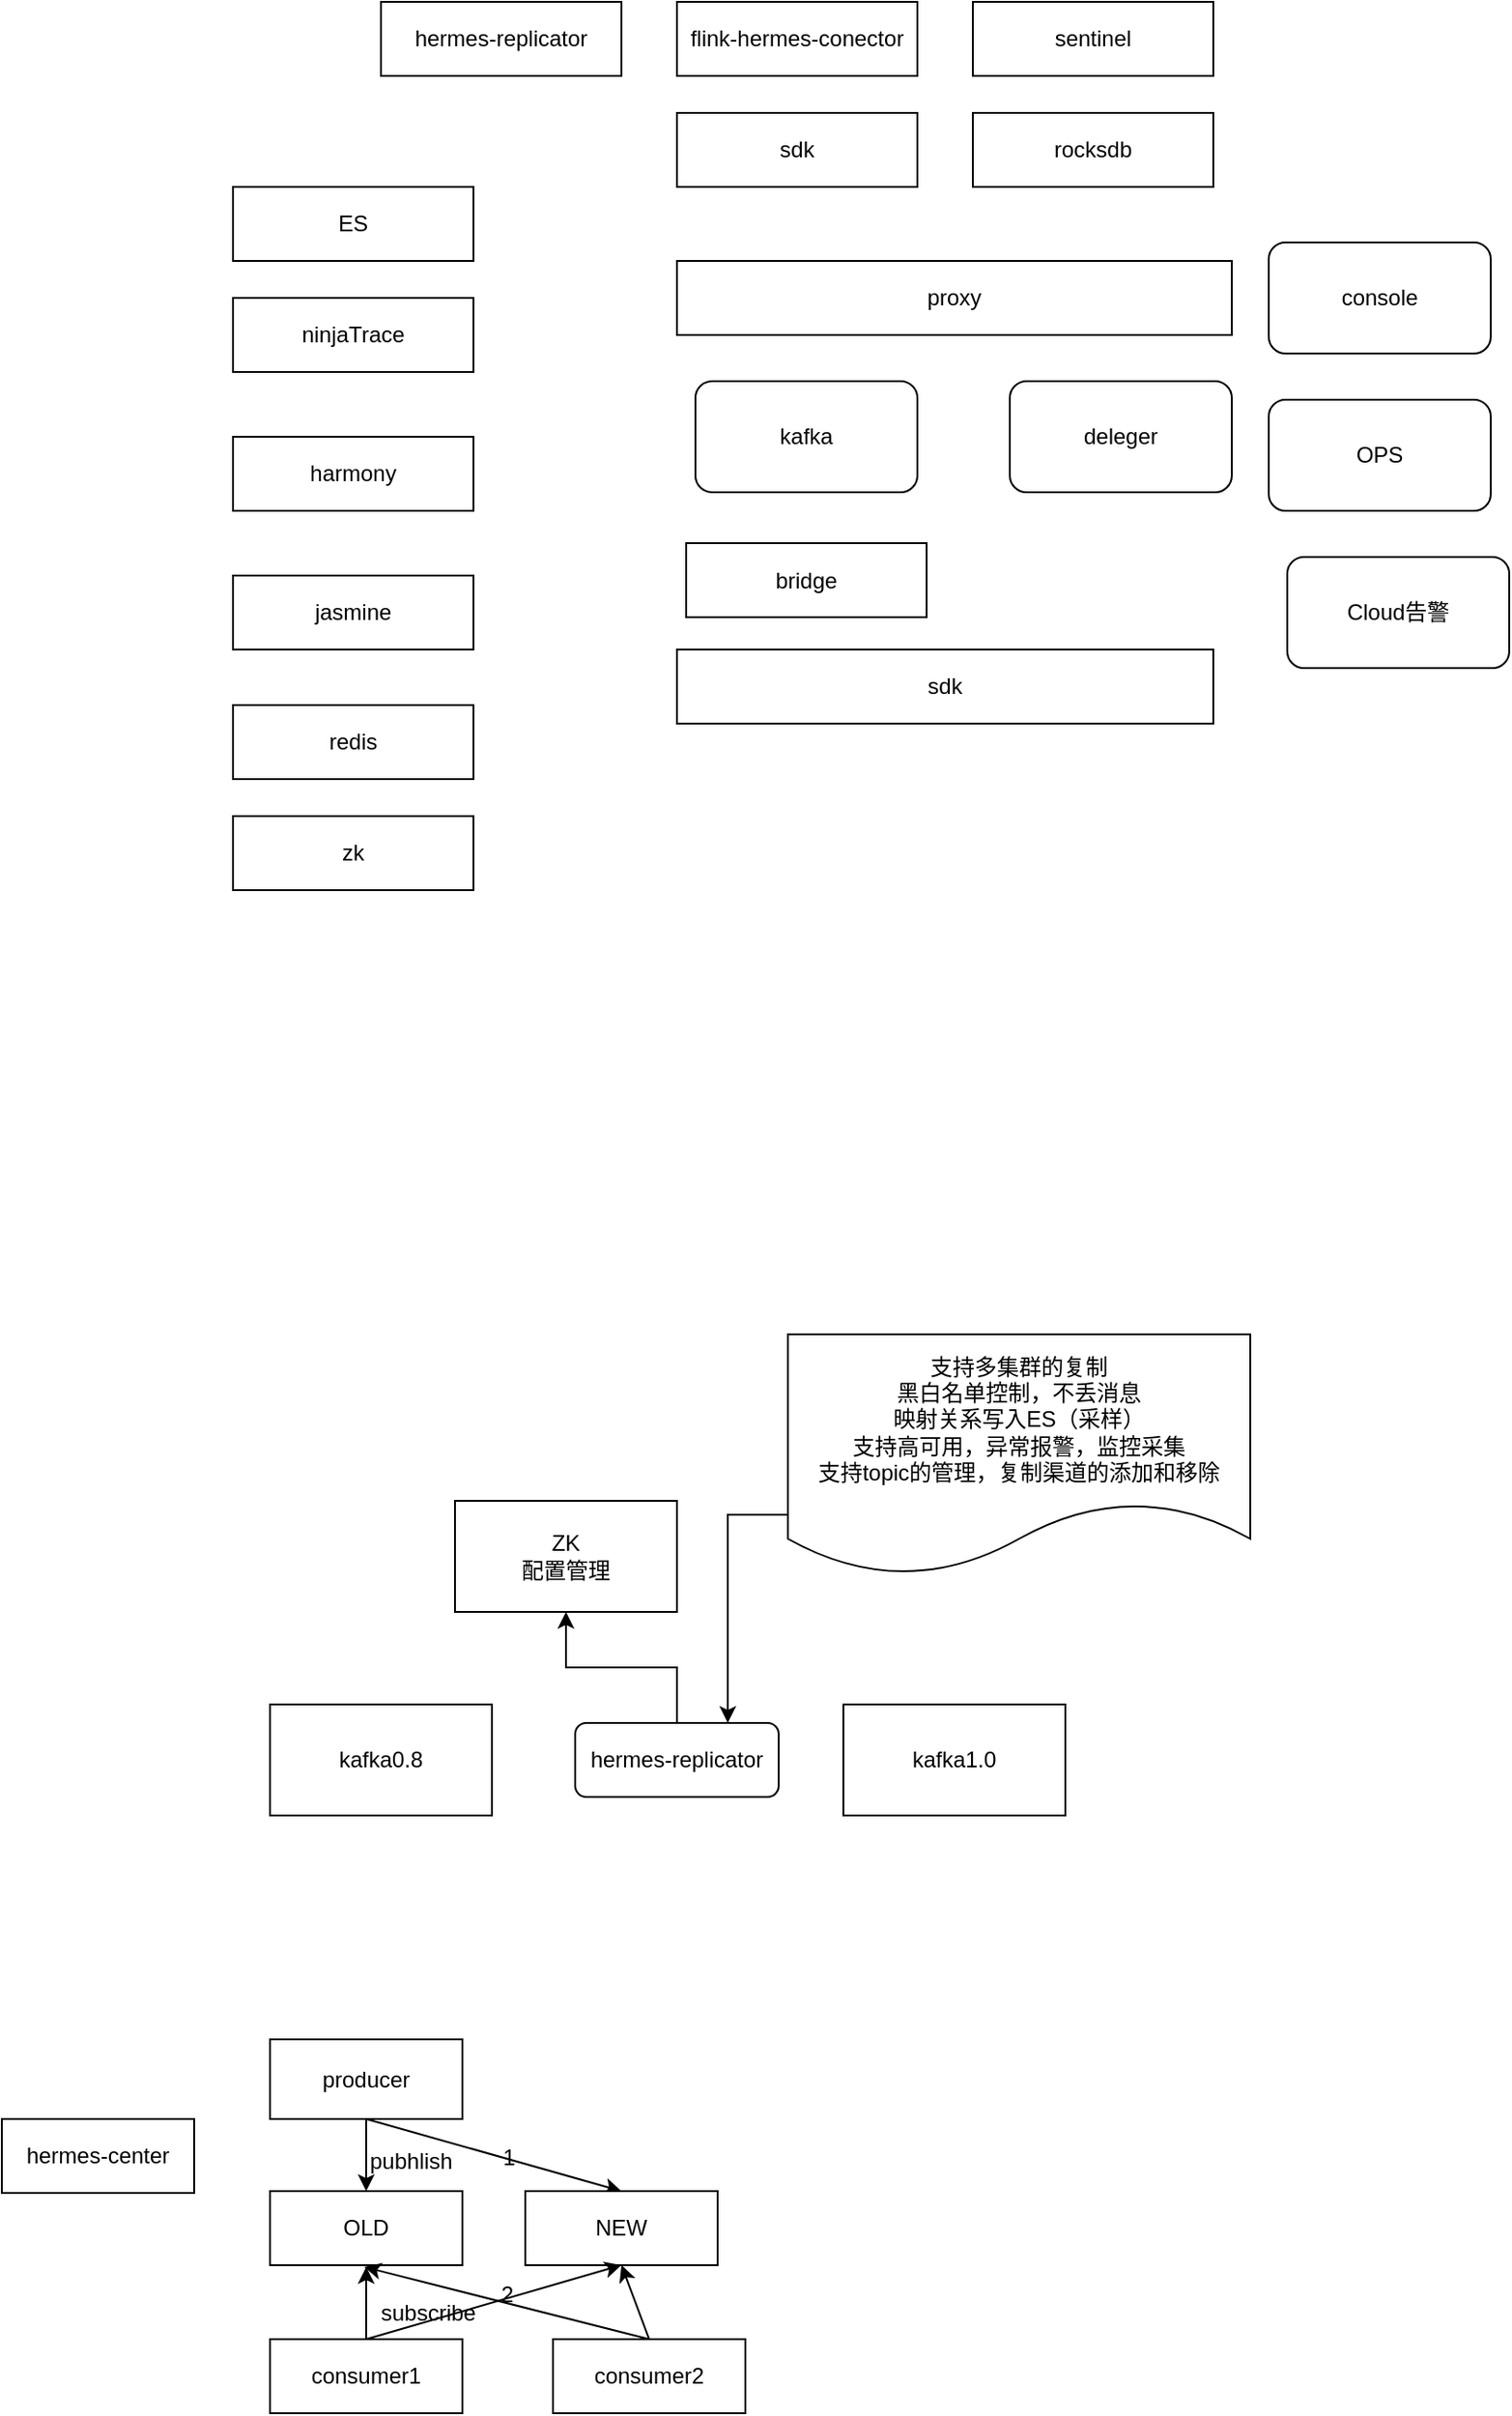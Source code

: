 <mxfile version="12.1.4" type="github" pages="1">
  <diagram id="hqEAvfo70rcamGE8vuLW" name="Page-1">
    <mxGraphModel dx="905" dy="448" grid="0" gridSize="10" guides="1" tooltips="1" connect="1" arrows="1" fold="1" page="1" pageScale="1" pageWidth="827" pageHeight="1169" math="0" shadow="0">
      <root>
        <mxCell id="0"/>
        <mxCell id="1" parent="0"/>
        <mxCell id="P00XJH04R1qY2HiNNrUX-1" value="proxy" style="rounded=0;whiteSpace=wrap;html=1;" vertex="1" parent="1">
          <mxGeometry x="380" y="140" width="300" height="40" as="geometry"/>
        </mxCell>
        <mxCell id="P00XJH04R1qY2HiNNrUX-2" value="bridge" style="rounded=0;whiteSpace=wrap;html=1;" vertex="1" parent="1">
          <mxGeometry x="385" y="292.5" width="130" height="40" as="geometry"/>
        </mxCell>
        <mxCell id="P00XJH04R1qY2HiNNrUX-3" value="ninjaTrace" style="rounded=0;whiteSpace=wrap;html=1;" vertex="1" parent="1">
          <mxGeometry x="140" y="160" width="130" height="40" as="geometry"/>
        </mxCell>
        <mxCell id="P00XJH04R1qY2HiNNrUX-4" value="harmony" style="rounded=0;whiteSpace=wrap;html=1;" vertex="1" parent="1">
          <mxGeometry x="140" y="235" width="130" height="40" as="geometry"/>
        </mxCell>
        <mxCell id="P00XJH04R1qY2HiNNrUX-5" value="jasmine" style="rounded=0;whiteSpace=wrap;html=1;" vertex="1" parent="1">
          <mxGeometry x="140" y="310" width="130" height="40" as="geometry"/>
        </mxCell>
        <mxCell id="P00XJH04R1qY2HiNNrUX-6" value="redis" style="rounded=0;whiteSpace=wrap;html=1;" vertex="1" parent="1">
          <mxGeometry x="140" y="380" width="130" height="40" as="geometry"/>
        </mxCell>
        <mxCell id="P00XJH04R1qY2HiNNrUX-9" value="kafka" style="rounded=1;whiteSpace=wrap;html=1;" vertex="1" parent="1">
          <mxGeometry x="390" y="205" width="120" height="60" as="geometry"/>
        </mxCell>
        <mxCell id="P00XJH04R1qY2HiNNrUX-10" value="sdk" style="rounded=0;whiteSpace=wrap;html=1;" vertex="1" parent="1">
          <mxGeometry x="380" y="60" width="130" height="40" as="geometry"/>
        </mxCell>
        <mxCell id="P00XJH04R1qY2HiNNrUX-12" value="zk" style="rounded=0;whiteSpace=wrap;html=1;" vertex="1" parent="1">
          <mxGeometry x="140" y="440" width="130" height="40" as="geometry"/>
        </mxCell>
        <mxCell id="P00XJH04R1qY2HiNNrUX-14" value="rocksdb" style="rounded=0;whiteSpace=wrap;html=1;" vertex="1" parent="1">
          <mxGeometry x="540" y="60" width="130" height="40" as="geometry"/>
        </mxCell>
        <mxCell id="P00XJH04R1qY2HiNNrUX-15" value="sentinel" style="rounded=0;whiteSpace=wrap;html=1;" vertex="1" parent="1">
          <mxGeometry x="540" width="130" height="40" as="geometry"/>
        </mxCell>
        <mxCell id="P00XJH04R1qY2HiNNrUX-16" value="sdk" style="rounded=0;whiteSpace=wrap;html=1;" vertex="1" parent="1">
          <mxGeometry x="380" y="350" width="290" height="40" as="geometry"/>
        </mxCell>
        <mxCell id="P00XJH04R1qY2HiNNrUX-17" value="deleger" style="rounded=1;whiteSpace=wrap;html=1;" vertex="1" parent="1">
          <mxGeometry x="560" y="205" width="120" height="60" as="geometry"/>
        </mxCell>
        <mxCell id="P00XJH04R1qY2HiNNrUX-18" value="console" style="rounded=1;whiteSpace=wrap;html=1;" vertex="1" parent="1">
          <mxGeometry x="700" y="130" width="120" height="60" as="geometry"/>
        </mxCell>
        <mxCell id="P00XJH04R1qY2HiNNrUX-20" value="OPS" style="rounded=1;whiteSpace=wrap;html=1;" vertex="1" parent="1">
          <mxGeometry x="700" y="215" width="120" height="60" as="geometry"/>
        </mxCell>
        <mxCell id="P00XJH04R1qY2HiNNrUX-21" value="Cloud告警" style="rounded=1;whiteSpace=wrap;html=1;" vertex="1" parent="1">
          <mxGeometry x="710" y="300" width="120" height="60" as="geometry"/>
        </mxCell>
        <mxCell id="P00XJH04R1qY2HiNNrUX-23" value="ES" style="rounded=0;whiteSpace=wrap;html=1;" vertex="1" parent="1">
          <mxGeometry x="140" y="100" width="130" height="40" as="geometry"/>
        </mxCell>
        <mxCell id="P00XJH04R1qY2HiNNrUX-25" value="flink-hermes-conector" style="rounded=0;whiteSpace=wrap;html=1;" vertex="1" parent="1">
          <mxGeometry x="380" width="130" height="40" as="geometry"/>
        </mxCell>
        <mxCell id="P00XJH04R1qY2HiNNrUX-26" value="hermes-replicator" style="rounded=0;whiteSpace=wrap;html=1;" vertex="1" parent="1">
          <mxGeometry x="220" width="130" height="40" as="geometry"/>
        </mxCell>
        <mxCell id="P00XJH04R1qY2HiNNrUX-28" value="kafka0.8" style="rounded=0;whiteSpace=wrap;html=1;" vertex="1" parent="1">
          <mxGeometry x="160" y="920" width="120" height="60" as="geometry"/>
        </mxCell>
        <mxCell id="P00XJH04R1qY2HiNNrUX-29" value="kafka1.0" style="rounded=0;whiteSpace=wrap;html=1;" vertex="1" parent="1">
          <mxGeometry x="470" y="920" width="120" height="60" as="geometry"/>
        </mxCell>
        <mxCell id="P00XJH04R1qY2HiNNrUX-32" style="edgeStyle=orthogonalEdgeStyle;rounded=0;orthogonalLoop=1;jettySize=auto;html=1;exitX=0.5;exitY=0;exitDx=0;exitDy=0;entryX=0.5;entryY=1;entryDx=0;entryDy=0;" edge="1" parent="1" source="P00XJH04R1qY2HiNNrUX-30" target="P00XJH04R1qY2HiNNrUX-31">
          <mxGeometry relative="1" as="geometry"/>
        </mxCell>
        <mxCell id="P00XJH04R1qY2HiNNrUX-30" value="hermes-replicator" style="rounded=1;whiteSpace=wrap;html=1;" vertex="1" parent="1">
          <mxGeometry x="325" y="930" width="110" height="40" as="geometry"/>
        </mxCell>
        <mxCell id="P00XJH04R1qY2HiNNrUX-31" value="ZK&lt;br&gt;配置管理" style="rounded=0;whiteSpace=wrap;html=1;" vertex="1" parent="1">
          <mxGeometry x="260" y="810" width="120" height="60" as="geometry"/>
        </mxCell>
        <mxCell id="P00XJH04R1qY2HiNNrUX-34" style="edgeStyle=orthogonalEdgeStyle;rounded=0;orthogonalLoop=1;jettySize=auto;html=1;exitX=0;exitY=0.75;exitDx=0;exitDy=0;entryX=0.75;entryY=0;entryDx=0;entryDy=0;" edge="1" parent="1" source="P00XJH04R1qY2HiNNrUX-33" target="P00XJH04R1qY2HiNNrUX-30">
          <mxGeometry relative="1" as="geometry"/>
        </mxCell>
        <mxCell id="P00XJH04R1qY2HiNNrUX-33" value="支持多集群的复制&lt;br&gt;黑白名单控制，不丢消息&lt;br&gt;映射关系写入ES（采样）&lt;br&gt;支持高可用，异常报警，监控采集&lt;br&gt;支持topic的管理，复制渠道的添加和移除" style="shape=document;whiteSpace=wrap;html=1;boundedLbl=1;" vertex="1" parent="1">
          <mxGeometry x="440" y="720" width="250" height="130" as="geometry"/>
        </mxCell>
        <mxCell id="P00XJH04R1qY2HiNNrUX-47" style="edgeStyle=orthogonalEdgeStyle;rounded=0;orthogonalLoop=1;jettySize=auto;html=1;exitX=0.5;exitY=1;exitDx=0;exitDy=0;entryX=0.5;entryY=0;entryDx=0;entryDy=0;" edge="1" parent="1" source="P00XJH04R1qY2HiNNrUX-37" target="P00XJH04R1qY2HiNNrUX-39">
          <mxGeometry relative="1" as="geometry"/>
        </mxCell>
        <mxCell id="P00XJH04R1qY2HiNNrUX-53" style="edgeStyle=none;rounded=0;orthogonalLoop=1;jettySize=auto;html=1;exitX=0.5;exitY=1;exitDx=0;exitDy=0;entryX=0.5;entryY=0;entryDx=0;entryDy=0;" edge="1" parent="1" source="P00XJH04R1qY2HiNNrUX-37" target="P00XJH04R1qY2HiNNrUX-40">
          <mxGeometry relative="1" as="geometry"/>
        </mxCell>
        <mxCell id="P00XJH04R1qY2HiNNrUX-37" value="producer" style="rounded=0;whiteSpace=wrap;html=1;" vertex="1" parent="1">
          <mxGeometry x="160" y="1101" width="104" height="43" as="geometry"/>
        </mxCell>
        <mxCell id="P00XJH04R1qY2HiNNrUX-39" value="OLD" style="rounded=0;whiteSpace=wrap;html=1;" vertex="1" parent="1">
          <mxGeometry x="160" y="1183" width="104" height="40" as="geometry"/>
        </mxCell>
        <mxCell id="P00XJH04R1qY2HiNNrUX-40" value="NEW" style="rounded=0;whiteSpace=wrap;html=1;" vertex="1" parent="1">
          <mxGeometry x="298" y="1183" width="104" height="40" as="geometry"/>
        </mxCell>
        <mxCell id="P00XJH04R1qY2HiNNrUX-46" style="edgeStyle=orthogonalEdgeStyle;rounded=0;orthogonalLoop=1;jettySize=auto;html=1;exitX=0.5;exitY=0;exitDx=0;exitDy=0;entryX=0.5;entryY=0;entryDx=0;entryDy=0;" edge="1" parent="1" source="P00XJH04R1qY2HiNNrUX-43">
          <mxGeometry relative="1" as="geometry">
            <mxPoint x="212" y="1224" as="targetPoint"/>
          </mxGeometry>
        </mxCell>
        <mxCell id="P00XJH04R1qY2HiNNrUX-54" style="edgeStyle=none;rounded=0;orthogonalLoop=1;jettySize=auto;html=1;exitX=0.5;exitY=0;exitDx=0;exitDy=0;entryX=0.5;entryY=1;entryDx=0;entryDy=0;" edge="1" parent="1" source="P00XJH04R1qY2HiNNrUX-43" target="P00XJH04R1qY2HiNNrUX-40">
          <mxGeometry relative="1" as="geometry"/>
        </mxCell>
        <mxCell id="P00XJH04R1qY2HiNNrUX-43" value="consumer1" style="rounded=0;whiteSpace=wrap;html=1;" vertex="1" parent="1">
          <mxGeometry x="160" y="1263" width="104" height="40" as="geometry"/>
        </mxCell>
        <mxCell id="P00XJH04R1qY2HiNNrUX-48" value="pubhlish" style="text;html=1;resizable=0;points=[];autosize=1;align=left;verticalAlign=top;spacingTop=-4;" vertex="1" parent="1">
          <mxGeometry x="212" y="1156.5" width="55" height="14" as="geometry"/>
        </mxCell>
        <mxCell id="P00XJH04R1qY2HiNNrUX-49" value="subscribe" style="text;html=1;resizable=0;points=[];autosize=1;align=left;verticalAlign=top;spacingTop=-4;" vertex="1" parent="1">
          <mxGeometry x="218" y="1239" width="61" height="14" as="geometry"/>
        </mxCell>
        <mxCell id="P00XJH04R1qY2HiNNrUX-55" value="1" style="text;html=1;resizable=0;points=[];autosize=1;align=left;verticalAlign=top;spacingTop=-4;" vertex="1" parent="1">
          <mxGeometry x="284" y="1155" width="17" height="14" as="geometry"/>
        </mxCell>
        <mxCell id="P00XJH04R1qY2HiNNrUX-56" value="2" style="text;html=1;resizable=0;points=[];autosize=1;align=left;verticalAlign=top;spacingTop=-4;" vertex="1" parent="1">
          <mxGeometry x="283" y="1229" width="17" height="14" as="geometry"/>
        </mxCell>
        <mxCell id="P00XJH04R1qY2HiNNrUX-58" style="edgeStyle=none;rounded=0;orthogonalLoop=1;jettySize=auto;html=1;exitX=0.5;exitY=0;exitDx=0;exitDy=0;exitPerimeter=0;" edge="1" parent="1" source="P00XJH04R1qY2HiNNrUX-57">
          <mxGeometry relative="1" as="geometry">
            <mxPoint x="211" y="1224" as="targetPoint"/>
          </mxGeometry>
        </mxCell>
        <mxCell id="P00XJH04R1qY2HiNNrUX-59" style="edgeStyle=none;rounded=0;orthogonalLoop=1;jettySize=auto;html=1;exitX=0.5;exitY=0;exitDx=0;exitDy=0;entryX=0.5;entryY=1;entryDx=0;entryDy=0;" edge="1" parent="1" source="P00XJH04R1qY2HiNNrUX-57" target="P00XJH04R1qY2HiNNrUX-40">
          <mxGeometry relative="1" as="geometry"/>
        </mxCell>
        <mxCell id="P00XJH04R1qY2HiNNrUX-57" value="consumer2" style="rounded=0;whiteSpace=wrap;html=1;" vertex="1" parent="1">
          <mxGeometry x="313" y="1263" width="104" height="40" as="geometry"/>
        </mxCell>
        <mxCell id="P00XJH04R1qY2HiNNrUX-61" value="hermes-center" style="rounded=0;whiteSpace=wrap;html=1;" vertex="1" parent="1">
          <mxGeometry x="15" y="1144" width="104" height="40" as="geometry"/>
        </mxCell>
      </root>
    </mxGraphModel>
  </diagram>
</mxfile>
